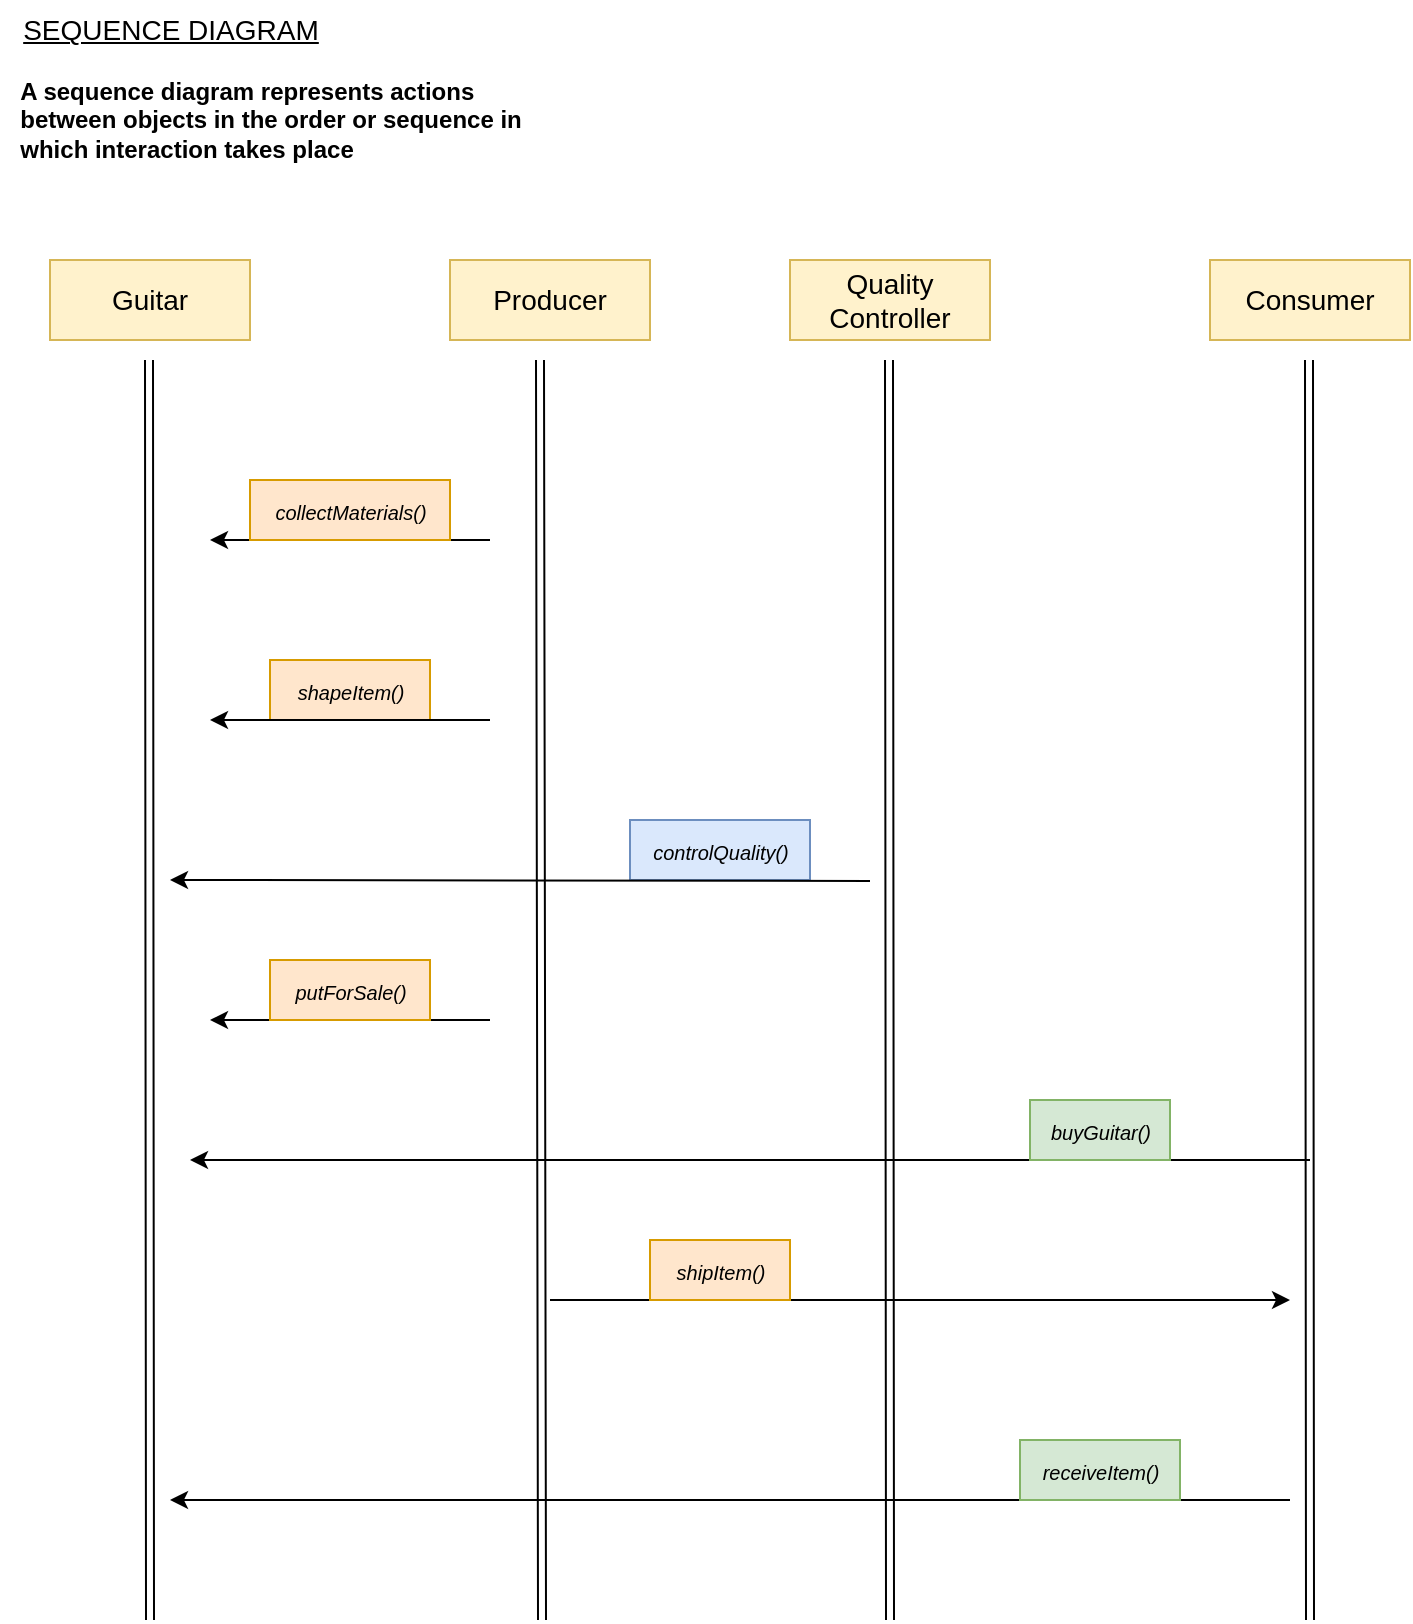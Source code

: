 <mxfile version="20.4.0" type="device"><diagram id="zMHJwCeWA4OJHTr3kOxQ" name="Page-1"><mxGraphModel dx="1426" dy="794" grid="1" gridSize="10" guides="1" tooltips="1" connect="1" arrows="1" fold="1" page="1" pageScale="1" pageWidth="827" pageHeight="1169" math="0" shadow="0"><root><mxCell id="0"/><mxCell id="1" parent="0"/><mxCell id="O7jxBpPj9tmSIuP86DpS-1" value="&lt;div style=&quot;text-align: justify;&quot;&gt;&lt;span style=&quot;background-color: initial;&quot;&gt;&lt;b&gt;A sequence diagram represents actions&lt;/b&gt;&lt;/span&gt;&lt;/div&gt;&lt;div style=&quot;text-align: justify;&quot;&gt;&lt;span style=&quot;background-color: initial;&quot;&gt;&lt;b&gt;between&amp;nbsp;objects in the order or sequence in&lt;/b&gt;&lt;/span&gt;&lt;/div&gt;&lt;div style=&quot;text-align: justify;&quot;&gt;&lt;span style=&quot;background-color: initial;&quot;&gt;&lt;b&gt;which interaction takes place&lt;/b&gt;&lt;/span&gt;&lt;/div&gt;" style="text;html=1;align=center;verticalAlign=middle;resizable=0;points=[];autosize=1;strokeColor=none;fillColor=none;" vertex="1" parent="1"><mxGeometry x="45" y="60" width="270" height="60" as="geometry"/></mxCell><mxCell id="O7jxBpPj9tmSIuP86DpS-2" value="&lt;u style=&quot;&quot;&gt;&lt;font style=&quot;font-size: 14px;&quot;&gt;SEQUENCE DIAGRAM&lt;/font&gt;&lt;/u&gt;" style="text;html=1;align=center;verticalAlign=middle;resizable=0;points=[];autosize=1;strokeColor=none;fillColor=none;" vertex="1" parent="1"><mxGeometry x="45" y="30" width="170" height="30" as="geometry"/></mxCell><mxCell id="O7jxBpPj9tmSIuP86DpS-3" value="Guitar" style="rounded=0;whiteSpace=wrap;html=1;fontSize=14;fillColor=#fff2cc;strokeColor=#d6b656;" vertex="1" parent="1"><mxGeometry x="70" y="160" width="100" height="40" as="geometry"/></mxCell><mxCell id="O7jxBpPj9tmSIuP86DpS-4" value="Producer" style="rounded=0;whiteSpace=wrap;html=1;fontSize=14;fillColor=#fff2cc;strokeColor=#d6b656;" vertex="1" parent="1"><mxGeometry x="270" y="160" width="100" height="40" as="geometry"/></mxCell><mxCell id="O7jxBpPj9tmSIuP86DpS-5" value="Consumer" style="rounded=0;whiteSpace=wrap;html=1;fontSize=14;fillColor=#fff2cc;strokeColor=#d6b656;" vertex="1" parent="1"><mxGeometry x="650" y="160" width="100" height="40" as="geometry"/></mxCell><mxCell id="O7jxBpPj9tmSIuP86DpS-6" value="" style="shape=link;html=1;rounded=0;fontSize=14;" edge="1" parent="1"><mxGeometry width="100" relative="1" as="geometry"><mxPoint x="119.5" y="210" as="sourcePoint"/><mxPoint x="120" y="840" as="targetPoint"/></mxGeometry></mxCell><mxCell id="O7jxBpPj9tmSIuP86DpS-7" value="" style="shape=link;html=1;rounded=0;fontSize=14;" edge="1" parent="1"><mxGeometry width="100" relative="1" as="geometry"><mxPoint x="315" y="210" as="sourcePoint"/><mxPoint x="316" y="840" as="targetPoint"/></mxGeometry></mxCell><mxCell id="O7jxBpPj9tmSIuP86DpS-8" value="" style="shape=link;html=1;rounded=0;fontSize=14;" edge="1" parent="1"><mxGeometry width="100" relative="1" as="geometry"><mxPoint x="699.5" y="210" as="sourcePoint"/><mxPoint x="700" y="840" as="targetPoint"/></mxGeometry></mxCell><mxCell id="O7jxBpPj9tmSIuP86DpS-9" value="" style="endArrow=classic;html=1;rounded=0;fontSize=14;" edge="1" parent="1"><mxGeometry width="50" height="50" relative="1" as="geometry"><mxPoint x="290" y="300" as="sourcePoint"/><mxPoint x="150" y="300" as="targetPoint"/></mxGeometry></mxCell><mxCell id="O7jxBpPj9tmSIuP86DpS-10" value="&lt;i&gt;&lt;font style=&quot;font-size: 10px;&quot;&gt;collectMaterials()&lt;/font&gt;&lt;/i&gt;" style="text;html=1;align=center;verticalAlign=middle;resizable=0;points=[];autosize=1;strokeColor=#d79b00;fillColor=#ffe6cc;fontSize=14;" vertex="1" parent="1"><mxGeometry x="170" y="270" width="100" height="30" as="geometry"/></mxCell><mxCell id="O7jxBpPj9tmSIuP86DpS-12" value="&lt;i&gt;&lt;font style=&quot;font-size: 10px;&quot;&gt;shapeItem()&lt;/font&gt;&lt;/i&gt;" style="text;html=1;align=center;verticalAlign=middle;resizable=0;points=[];autosize=1;strokeColor=#d79b00;fillColor=#ffe6cc;fontSize=14;" vertex="1" parent="1"><mxGeometry x="180" y="360" width="80" height="30" as="geometry"/></mxCell><mxCell id="O7jxBpPj9tmSIuP86DpS-13" value="" style="endArrow=classic;html=1;rounded=0;fontSize=14;" edge="1" parent="1"><mxGeometry width="50" height="50" relative="1" as="geometry"><mxPoint x="290" y="390" as="sourcePoint"/><mxPoint x="150" y="390" as="targetPoint"/></mxGeometry></mxCell><mxCell id="O7jxBpPj9tmSIuP86DpS-14" value="Quality Controller" style="rounded=0;whiteSpace=wrap;html=1;fontSize=14;fillColor=#fff2cc;strokeColor=#d6b656;" vertex="1" parent="1"><mxGeometry x="440" y="160" width="100" height="40" as="geometry"/></mxCell><mxCell id="O7jxBpPj9tmSIuP86DpS-15" value="" style="shape=link;html=1;rounded=0;fontSize=14;" edge="1" parent="1"><mxGeometry width="100" relative="1" as="geometry"><mxPoint x="489.5" y="210" as="sourcePoint"/><mxPoint x="490" y="840" as="targetPoint"/></mxGeometry></mxCell><mxCell id="O7jxBpPj9tmSIuP86DpS-17" value="&lt;i&gt;&lt;font style=&quot;font-size: 10px;&quot;&gt;controlQuality()&lt;/font&gt;&lt;/i&gt;" style="text;html=1;align=center;verticalAlign=middle;resizable=0;points=[];autosize=1;strokeColor=#6c8ebf;fillColor=#dae8fc;fontSize=14;" vertex="1" parent="1"><mxGeometry x="360" y="440" width="90" height="30" as="geometry"/></mxCell><mxCell id="O7jxBpPj9tmSIuP86DpS-18" value="" style="endArrow=classic;html=1;rounded=0;fontSize=14;" edge="1" parent="1"><mxGeometry width="50" height="50" relative="1" as="geometry"><mxPoint x="290" y="540" as="sourcePoint"/><mxPoint x="150" y="540" as="targetPoint"/></mxGeometry></mxCell><mxCell id="O7jxBpPj9tmSIuP86DpS-19" value="&lt;i&gt;&lt;font style=&quot;font-size: 10px;&quot;&gt;putForSale()&lt;/font&gt;&lt;/i&gt;" style="text;html=1;align=center;verticalAlign=middle;resizable=0;points=[];autosize=1;strokeColor=#d79b00;fillColor=#ffe6cc;fontSize=14;" vertex="1" parent="1"><mxGeometry x="180" y="510" width="80" height="30" as="geometry"/></mxCell><mxCell id="O7jxBpPj9tmSIuP86DpS-20" value="" style="endArrow=classic;html=1;rounded=0;fontSize=10;" edge="1" parent="1"><mxGeometry width="50" height="50" relative="1" as="geometry"><mxPoint x="700" y="610" as="sourcePoint"/><mxPoint x="140" y="610" as="targetPoint"/></mxGeometry></mxCell><mxCell id="O7jxBpPj9tmSIuP86DpS-21" value="&lt;i&gt;&lt;font style=&quot;font-size: 10px;&quot;&gt;buyGuitar()&lt;/font&gt;&lt;/i&gt;" style="text;html=1;align=center;verticalAlign=middle;resizable=0;points=[];autosize=1;strokeColor=#82b366;fillColor=#d5e8d4;fontSize=14;" vertex="1" parent="1"><mxGeometry x="560" y="580" width="70" height="30" as="geometry"/></mxCell><mxCell id="O7jxBpPj9tmSIuP86DpS-22" value="" style="endArrow=classic;html=1;rounded=0;fontSize=10;" edge="1" parent="1"><mxGeometry width="50" height="50" relative="1" as="geometry"><mxPoint x="320" y="680" as="sourcePoint"/><mxPoint x="690" y="680" as="targetPoint"/></mxGeometry></mxCell><mxCell id="O7jxBpPj9tmSIuP86DpS-23" value="&lt;i&gt;&lt;font style=&quot;font-size: 10px;&quot;&gt;shipItem()&lt;/font&gt;&lt;/i&gt;" style="text;html=1;align=center;verticalAlign=middle;resizable=0;points=[];autosize=1;strokeColor=#d79b00;fillColor=#ffe6cc;fontSize=14;" vertex="1" parent="1"><mxGeometry x="370" y="650" width="70" height="30" as="geometry"/></mxCell><mxCell id="O7jxBpPj9tmSIuP86DpS-24" value="" style="endArrow=classic;html=1;rounded=0;fontSize=10;" edge="1" parent="1"><mxGeometry width="50" height="50" relative="1" as="geometry"><mxPoint x="690" y="780" as="sourcePoint"/><mxPoint x="130" y="780" as="targetPoint"/></mxGeometry></mxCell><mxCell id="O7jxBpPj9tmSIuP86DpS-25" value="&lt;i&gt;&lt;font style=&quot;font-size: 10px;&quot;&gt;receiveItem()&lt;/font&gt;&lt;/i&gt;" style="text;html=1;align=center;verticalAlign=middle;resizable=0;points=[];autosize=1;strokeColor=#82b366;fillColor=#d5e8d4;fontSize=14;" vertex="1" parent="1"><mxGeometry x="555" y="750" width="80" height="30" as="geometry"/></mxCell><mxCell id="O7jxBpPj9tmSIuP86DpS-26" value="" style="endArrow=classic;html=1;rounded=0;fontSize=10;" edge="1" parent="1"><mxGeometry width="50" height="50" relative="1" as="geometry"><mxPoint x="480" y="470.5" as="sourcePoint"/><mxPoint x="130" y="470" as="targetPoint"/></mxGeometry></mxCell></root></mxGraphModel></diagram></mxfile>